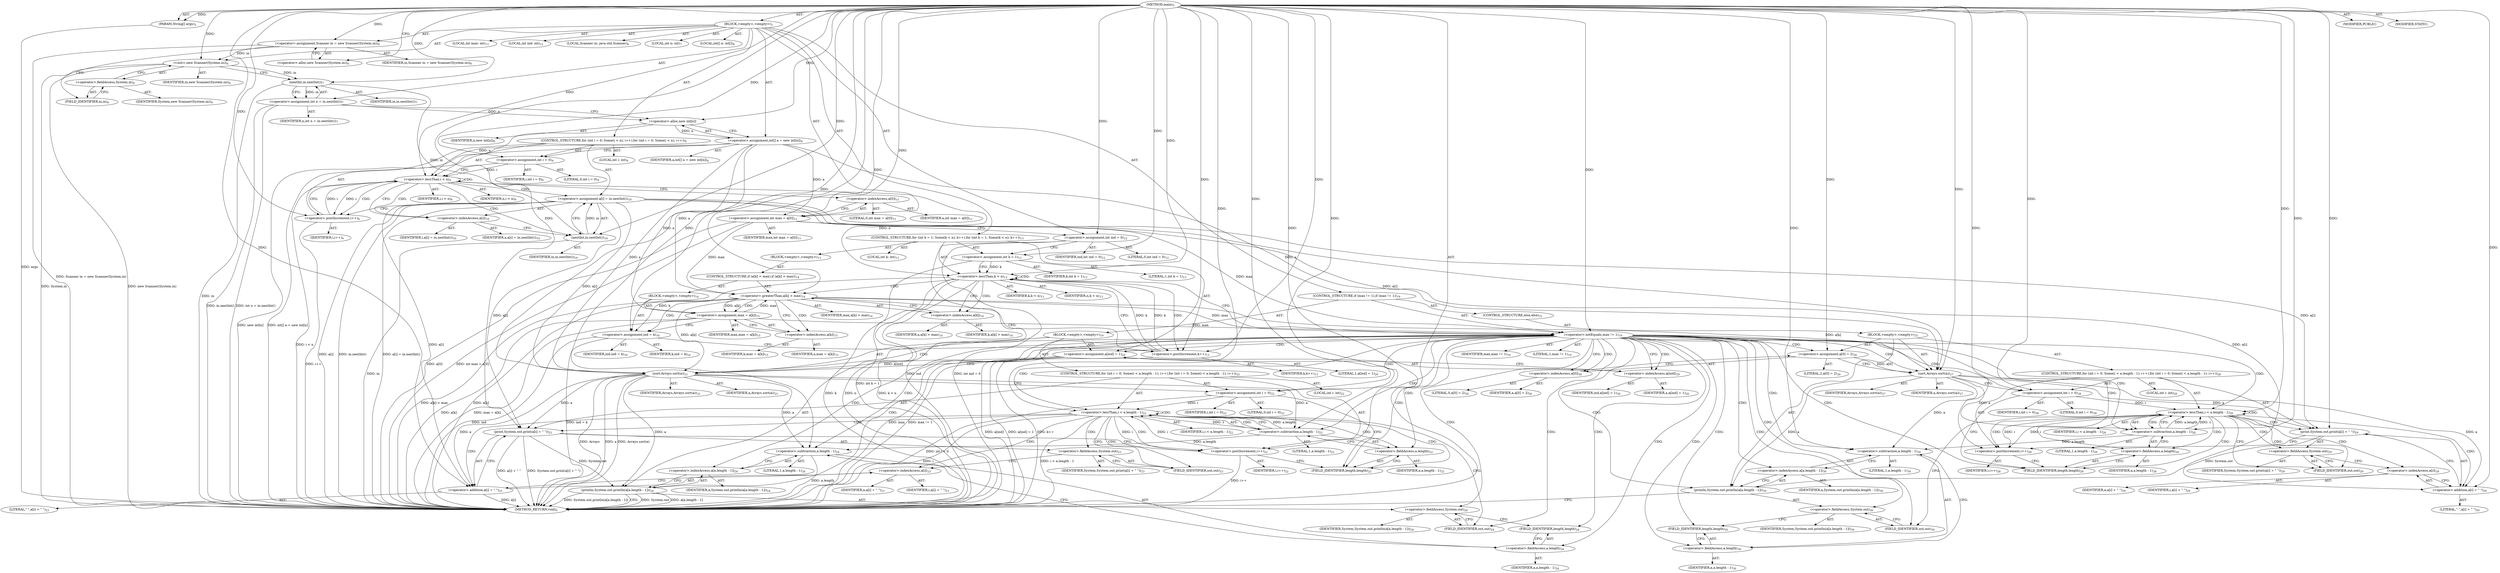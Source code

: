 digraph "main" {  
"19" [label = <(METHOD,main)<SUB>5</SUB>> ]
"20" [label = <(PARAM,String[] args)<SUB>5</SUB>> ]
"21" [label = <(BLOCK,&lt;empty&gt;,&lt;empty&gt;)<SUB>5</SUB>> ]
"4" [label = <(LOCAL,Scanner in: java.util.Scanner)<SUB>6</SUB>> ]
"22" [label = <(&lt;operator&gt;.assignment,Scanner in = new Scanner(System.in))<SUB>6</SUB>> ]
"23" [label = <(IDENTIFIER,in,Scanner in = new Scanner(System.in))<SUB>6</SUB>> ]
"24" [label = <(&lt;operator&gt;.alloc,new Scanner(System.in))<SUB>6</SUB>> ]
"25" [label = <(&lt;init&gt;,new Scanner(System.in))<SUB>6</SUB>> ]
"3" [label = <(IDENTIFIER,in,new Scanner(System.in))<SUB>6</SUB>> ]
"26" [label = <(&lt;operator&gt;.fieldAccess,System.in)<SUB>6</SUB>> ]
"27" [label = <(IDENTIFIER,System,new Scanner(System.in))<SUB>6</SUB>> ]
"28" [label = <(FIELD_IDENTIFIER,in,in)<SUB>6</SUB>> ]
"29" [label = <(LOCAL,int n: int)<SUB>7</SUB>> ]
"30" [label = <(&lt;operator&gt;.assignment,int n = in.nextInt())<SUB>7</SUB>> ]
"31" [label = <(IDENTIFIER,n,int n = in.nextInt())<SUB>7</SUB>> ]
"32" [label = <(nextInt,in.nextInt())<SUB>7</SUB>> ]
"33" [label = <(IDENTIFIER,in,in.nextInt())<SUB>7</SUB>> ]
"34" [label = <(LOCAL,int[] a: int[])<SUB>8</SUB>> ]
"35" [label = <(&lt;operator&gt;.assignment,int[] a = new int[n])<SUB>8</SUB>> ]
"36" [label = <(IDENTIFIER,a,int[] a = new int[n])<SUB>8</SUB>> ]
"37" [label = <(&lt;operator&gt;.alloc,new int[n])> ]
"38" [label = <(IDENTIFIER,n,new int[n])<SUB>8</SUB>> ]
"39" [label = <(CONTROL_STRUCTURE,for (int i = 0; Some(i &lt; n); i++),for (int i = 0; Some(i &lt; n); i++))<SUB>9</SUB>> ]
"40" [label = <(LOCAL,int i: int)<SUB>9</SUB>> ]
"41" [label = <(&lt;operator&gt;.assignment,int i = 0)<SUB>9</SUB>> ]
"42" [label = <(IDENTIFIER,i,int i = 0)<SUB>9</SUB>> ]
"43" [label = <(LITERAL,0,int i = 0)<SUB>9</SUB>> ]
"44" [label = <(&lt;operator&gt;.lessThan,i &lt; n)<SUB>9</SUB>> ]
"45" [label = <(IDENTIFIER,i,i &lt; n)<SUB>9</SUB>> ]
"46" [label = <(IDENTIFIER,n,i &lt; n)<SUB>9</SUB>> ]
"47" [label = <(&lt;operator&gt;.postIncrement,i++)<SUB>9</SUB>> ]
"48" [label = <(IDENTIFIER,i,i++)<SUB>9</SUB>> ]
"49" [label = <(&lt;operator&gt;.assignment,a[i] = in.nextInt())<SUB>10</SUB>> ]
"50" [label = <(&lt;operator&gt;.indexAccess,a[i])<SUB>10</SUB>> ]
"51" [label = <(IDENTIFIER,a,a[i] = in.nextInt())<SUB>10</SUB>> ]
"52" [label = <(IDENTIFIER,i,a[i] = in.nextInt())<SUB>10</SUB>> ]
"53" [label = <(nextInt,in.nextInt())<SUB>10</SUB>> ]
"54" [label = <(IDENTIFIER,in,in.nextInt())<SUB>10</SUB>> ]
"55" [label = <(LOCAL,int max: int)<SUB>11</SUB>> ]
"56" [label = <(&lt;operator&gt;.assignment,int max = a[0])<SUB>11</SUB>> ]
"57" [label = <(IDENTIFIER,max,int max = a[0])<SUB>11</SUB>> ]
"58" [label = <(&lt;operator&gt;.indexAccess,a[0])<SUB>11</SUB>> ]
"59" [label = <(IDENTIFIER,a,int max = a[0])<SUB>11</SUB>> ]
"60" [label = <(LITERAL,0,int max = a[0])<SUB>11</SUB>> ]
"61" [label = <(LOCAL,int ind: int)<SUB>12</SUB>> ]
"62" [label = <(&lt;operator&gt;.assignment,int ind = 0)<SUB>12</SUB>> ]
"63" [label = <(IDENTIFIER,ind,int ind = 0)<SUB>12</SUB>> ]
"64" [label = <(LITERAL,0,int ind = 0)<SUB>12</SUB>> ]
"65" [label = <(CONTROL_STRUCTURE,for (int k = 1; Some(k &lt; n); k++),for (int k = 1; Some(k &lt; n); k++))<SUB>13</SUB>> ]
"66" [label = <(LOCAL,int k: int)<SUB>13</SUB>> ]
"67" [label = <(&lt;operator&gt;.assignment,int k = 1)<SUB>13</SUB>> ]
"68" [label = <(IDENTIFIER,k,int k = 1)<SUB>13</SUB>> ]
"69" [label = <(LITERAL,1,int k = 1)<SUB>13</SUB>> ]
"70" [label = <(&lt;operator&gt;.lessThan,k &lt; n)<SUB>13</SUB>> ]
"71" [label = <(IDENTIFIER,k,k &lt; n)<SUB>13</SUB>> ]
"72" [label = <(IDENTIFIER,n,k &lt; n)<SUB>13</SUB>> ]
"73" [label = <(&lt;operator&gt;.postIncrement,k++)<SUB>13</SUB>> ]
"74" [label = <(IDENTIFIER,k,k++)<SUB>13</SUB>> ]
"75" [label = <(BLOCK,&lt;empty&gt;,&lt;empty&gt;)<SUB>13</SUB>> ]
"76" [label = <(CONTROL_STRUCTURE,if (a[k] &gt; max),if (a[k] &gt; max))<SUB>14</SUB>> ]
"77" [label = <(&lt;operator&gt;.greaterThan,a[k] &gt; max)<SUB>14</SUB>> ]
"78" [label = <(&lt;operator&gt;.indexAccess,a[k])<SUB>14</SUB>> ]
"79" [label = <(IDENTIFIER,a,a[k] &gt; max)<SUB>14</SUB>> ]
"80" [label = <(IDENTIFIER,k,a[k] &gt; max)<SUB>14</SUB>> ]
"81" [label = <(IDENTIFIER,max,a[k] &gt; max)<SUB>14</SUB>> ]
"82" [label = <(BLOCK,&lt;empty&gt;,&lt;empty&gt;)<SUB>14</SUB>> ]
"83" [label = <(&lt;operator&gt;.assignment,max = a[k])<SUB>15</SUB>> ]
"84" [label = <(IDENTIFIER,max,max = a[k])<SUB>15</SUB>> ]
"85" [label = <(&lt;operator&gt;.indexAccess,a[k])<SUB>15</SUB>> ]
"86" [label = <(IDENTIFIER,a,max = a[k])<SUB>15</SUB>> ]
"87" [label = <(IDENTIFIER,k,max = a[k])<SUB>15</SUB>> ]
"88" [label = <(&lt;operator&gt;.assignment,ind = k)<SUB>16</SUB>> ]
"89" [label = <(IDENTIFIER,ind,ind = k)<SUB>16</SUB>> ]
"90" [label = <(IDENTIFIER,k,ind = k)<SUB>16</SUB>> ]
"91" [label = <(CONTROL_STRUCTURE,if (max != 1),if (max != 1))<SUB>19</SUB>> ]
"92" [label = <(&lt;operator&gt;.notEquals,max != 1)<SUB>19</SUB>> ]
"93" [label = <(IDENTIFIER,max,max != 1)<SUB>19</SUB>> ]
"94" [label = <(LITERAL,1,max != 1)<SUB>19</SUB>> ]
"95" [label = <(BLOCK,&lt;empty&gt;,&lt;empty&gt;)<SUB>19</SUB>> ]
"96" [label = <(&lt;operator&gt;.assignment,a[ind] = 1)<SUB>20</SUB>> ]
"97" [label = <(&lt;operator&gt;.indexAccess,a[ind])<SUB>20</SUB>> ]
"98" [label = <(IDENTIFIER,a,a[ind] = 1)<SUB>20</SUB>> ]
"99" [label = <(IDENTIFIER,ind,a[ind] = 1)<SUB>20</SUB>> ]
"100" [label = <(LITERAL,1,a[ind] = 1)<SUB>20</SUB>> ]
"101" [label = <(sort,Arrays.sort(a))<SUB>21</SUB>> ]
"102" [label = <(IDENTIFIER,Arrays,Arrays.sort(a))<SUB>21</SUB>> ]
"103" [label = <(IDENTIFIER,a,Arrays.sort(a))<SUB>21</SUB>> ]
"104" [label = <(CONTROL_STRUCTURE,for (int i = 0; Some(i &lt; a.length - 1); i++),for (int i = 0; Some(i &lt; a.length - 1); i++))<SUB>22</SUB>> ]
"105" [label = <(LOCAL,int i: int)<SUB>22</SUB>> ]
"106" [label = <(&lt;operator&gt;.assignment,int i = 0)<SUB>22</SUB>> ]
"107" [label = <(IDENTIFIER,i,int i = 0)<SUB>22</SUB>> ]
"108" [label = <(LITERAL,0,int i = 0)<SUB>22</SUB>> ]
"109" [label = <(&lt;operator&gt;.lessThan,i &lt; a.length - 1)<SUB>22</SUB>> ]
"110" [label = <(IDENTIFIER,i,i &lt; a.length - 1)<SUB>22</SUB>> ]
"111" [label = <(&lt;operator&gt;.subtraction,a.length - 1)<SUB>22</SUB>> ]
"112" [label = <(&lt;operator&gt;.fieldAccess,a.length)<SUB>22</SUB>> ]
"113" [label = <(IDENTIFIER,a,a.length - 1)<SUB>22</SUB>> ]
"114" [label = <(FIELD_IDENTIFIER,length,length)<SUB>22</SUB>> ]
"115" [label = <(LITERAL,1,a.length - 1)<SUB>22</SUB>> ]
"116" [label = <(&lt;operator&gt;.postIncrement,i++)<SUB>22</SUB>> ]
"117" [label = <(IDENTIFIER,i,i++)<SUB>22</SUB>> ]
"118" [label = <(print,System.out.print(a[i] + &quot; &quot;))<SUB>23</SUB>> ]
"119" [label = <(&lt;operator&gt;.fieldAccess,System.out)<SUB>23</SUB>> ]
"120" [label = <(IDENTIFIER,System,System.out.print(a[i] + &quot; &quot;))<SUB>23</SUB>> ]
"121" [label = <(FIELD_IDENTIFIER,out,out)<SUB>23</SUB>> ]
"122" [label = <(&lt;operator&gt;.addition,a[i] + &quot; &quot;)<SUB>23</SUB>> ]
"123" [label = <(&lt;operator&gt;.indexAccess,a[i])<SUB>23</SUB>> ]
"124" [label = <(IDENTIFIER,a,a[i] + &quot; &quot;)<SUB>23</SUB>> ]
"125" [label = <(IDENTIFIER,i,a[i] + &quot; &quot;)<SUB>23</SUB>> ]
"126" [label = <(LITERAL,&quot; &quot;,a[i] + &quot; &quot;)<SUB>23</SUB>> ]
"127" [label = <(println,System.out.println(a[a.length - 1]))<SUB>24</SUB>> ]
"128" [label = <(&lt;operator&gt;.fieldAccess,System.out)<SUB>24</SUB>> ]
"129" [label = <(IDENTIFIER,System,System.out.println(a[a.length - 1]))<SUB>24</SUB>> ]
"130" [label = <(FIELD_IDENTIFIER,out,out)<SUB>24</SUB>> ]
"131" [label = <(&lt;operator&gt;.indexAccess,a[a.length - 1])<SUB>24</SUB>> ]
"132" [label = <(IDENTIFIER,a,System.out.println(a[a.length - 1]))<SUB>24</SUB>> ]
"133" [label = <(&lt;operator&gt;.subtraction,a.length - 1)<SUB>24</SUB>> ]
"134" [label = <(&lt;operator&gt;.fieldAccess,a.length)<SUB>24</SUB>> ]
"135" [label = <(IDENTIFIER,a,a.length - 1)<SUB>24</SUB>> ]
"136" [label = <(FIELD_IDENTIFIER,length,length)<SUB>24</SUB>> ]
"137" [label = <(LITERAL,1,a.length - 1)<SUB>24</SUB>> ]
"138" [label = <(CONTROL_STRUCTURE,else,else)<SUB>25</SUB>> ]
"139" [label = <(BLOCK,&lt;empty&gt;,&lt;empty&gt;)<SUB>25</SUB>> ]
"140" [label = <(&lt;operator&gt;.assignment,a[0] = 2)<SUB>26</SUB>> ]
"141" [label = <(&lt;operator&gt;.indexAccess,a[0])<SUB>26</SUB>> ]
"142" [label = <(IDENTIFIER,a,a[0] = 2)<SUB>26</SUB>> ]
"143" [label = <(LITERAL,0,a[0] = 2)<SUB>26</SUB>> ]
"144" [label = <(LITERAL,2,a[0] = 2)<SUB>26</SUB>> ]
"145" [label = <(sort,Arrays.sort(a))<SUB>27</SUB>> ]
"146" [label = <(IDENTIFIER,Arrays,Arrays.sort(a))<SUB>27</SUB>> ]
"147" [label = <(IDENTIFIER,a,Arrays.sort(a))<SUB>27</SUB>> ]
"148" [label = <(CONTROL_STRUCTURE,for (int i = 0; Some(i &lt; a.length - 1); i++),for (int i = 0; Some(i &lt; a.length - 1); i++))<SUB>28</SUB>> ]
"149" [label = <(LOCAL,int i: int)<SUB>28</SUB>> ]
"150" [label = <(&lt;operator&gt;.assignment,int i = 0)<SUB>28</SUB>> ]
"151" [label = <(IDENTIFIER,i,int i = 0)<SUB>28</SUB>> ]
"152" [label = <(LITERAL,0,int i = 0)<SUB>28</SUB>> ]
"153" [label = <(&lt;operator&gt;.lessThan,i &lt; a.length - 1)<SUB>28</SUB>> ]
"154" [label = <(IDENTIFIER,i,i &lt; a.length - 1)<SUB>28</SUB>> ]
"155" [label = <(&lt;operator&gt;.subtraction,a.length - 1)<SUB>28</SUB>> ]
"156" [label = <(&lt;operator&gt;.fieldAccess,a.length)<SUB>28</SUB>> ]
"157" [label = <(IDENTIFIER,a,a.length - 1)<SUB>28</SUB>> ]
"158" [label = <(FIELD_IDENTIFIER,length,length)<SUB>28</SUB>> ]
"159" [label = <(LITERAL,1,a.length - 1)<SUB>28</SUB>> ]
"160" [label = <(&lt;operator&gt;.postIncrement,i++)<SUB>28</SUB>> ]
"161" [label = <(IDENTIFIER,i,i++)<SUB>28</SUB>> ]
"162" [label = <(print,System.out.print(a[i] + &quot; &quot;))<SUB>29</SUB>> ]
"163" [label = <(&lt;operator&gt;.fieldAccess,System.out)<SUB>29</SUB>> ]
"164" [label = <(IDENTIFIER,System,System.out.print(a[i] + &quot; &quot;))<SUB>29</SUB>> ]
"165" [label = <(FIELD_IDENTIFIER,out,out)<SUB>29</SUB>> ]
"166" [label = <(&lt;operator&gt;.addition,a[i] + &quot; &quot;)<SUB>29</SUB>> ]
"167" [label = <(&lt;operator&gt;.indexAccess,a[i])<SUB>29</SUB>> ]
"168" [label = <(IDENTIFIER,a,a[i] + &quot; &quot;)<SUB>29</SUB>> ]
"169" [label = <(IDENTIFIER,i,a[i] + &quot; &quot;)<SUB>29</SUB>> ]
"170" [label = <(LITERAL,&quot; &quot;,a[i] + &quot; &quot;)<SUB>29</SUB>> ]
"171" [label = <(println,System.out.println(a[a.length - 1]))<SUB>30</SUB>> ]
"172" [label = <(&lt;operator&gt;.fieldAccess,System.out)<SUB>30</SUB>> ]
"173" [label = <(IDENTIFIER,System,System.out.println(a[a.length - 1]))<SUB>30</SUB>> ]
"174" [label = <(FIELD_IDENTIFIER,out,out)<SUB>30</SUB>> ]
"175" [label = <(&lt;operator&gt;.indexAccess,a[a.length - 1])<SUB>30</SUB>> ]
"176" [label = <(IDENTIFIER,a,System.out.println(a[a.length - 1]))<SUB>30</SUB>> ]
"177" [label = <(&lt;operator&gt;.subtraction,a.length - 1)<SUB>30</SUB>> ]
"178" [label = <(&lt;operator&gt;.fieldAccess,a.length)<SUB>30</SUB>> ]
"179" [label = <(IDENTIFIER,a,a.length - 1)<SUB>30</SUB>> ]
"180" [label = <(FIELD_IDENTIFIER,length,length)<SUB>30</SUB>> ]
"181" [label = <(LITERAL,1,a.length - 1)<SUB>30</SUB>> ]
"182" [label = <(MODIFIER,PUBLIC)> ]
"183" [label = <(MODIFIER,STATIC)> ]
"184" [label = <(METHOD_RETURN,void)<SUB>5</SUB>> ]
  "19" -> "20"  [ label = "AST: "] 
  "19" -> "21"  [ label = "AST: "] 
  "19" -> "182"  [ label = "AST: "] 
  "19" -> "183"  [ label = "AST: "] 
  "19" -> "184"  [ label = "AST: "] 
  "21" -> "4"  [ label = "AST: "] 
  "21" -> "22"  [ label = "AST: "] 
  "21" -> "25"  [ label = "AST: "] 
  "21" -> "29"  [ label = "AST: "] 
  "21" -> "30"  [ label = "AST: "] 
  "21" -> "34"  [ label = "AST: "] 
  "21" -> "35"  [ label = "AST: "] 
  "21" -> "39"  [ label = "AST: "] 
  "21" -> "55"  [ label = "AST: "] 
  "21" -> "56"  [ label = "AST: "] 
  "21" -> "61"  [ label = "AST: "] 
  "21" -> "62"  [ label = "AST: "] 
  "21" -> "65"  [ label = "AST: "] 
  "21" -> "91"  [ label = "AST: "] 
  "22" -> "23"  [ label = "AST: "] 
  "22" -> "24"  [ label = "AST: "] 
  "25" -> "3"  [ label = "AST: "] 
  "25" -> "26"  [ label = "AST: "] 
  "26" -> "27"  [ label = "AST: "] 
  "26" -> "28"  [ label = "AST: "] 
  "30" -> "31"  [ label = "AST: "] 
  "30" -> "32"  [ label = "AST: "] 
  "32" -> "33"  [ label = "AST: "] 
  "35" -> "36"  [ label = "AST: "] 
  "35" -> "37"  [ label = "AST: "] 
  "37" -> "38"  [ label = "AST: "] 
  "39" -> "40"  [ label = "AST: "] 
  "39" -> "41"  [ label = "AST: "] 
  "39" -> "44"  [ label = "AST: "] 
  "39" -> "47"  [ label = "AST: "] 
  "39" -> "49"  [ label = "AST: "] 
  "41" -> "42"  [ label = "AST: "] 
  "41" -> "43"  [ label = "AST: "] 
  "44" -> "45"  [ label = "AST: "] 
  "44" -> "46"  [ label = "AST: "] 
  "47" -> "48"  [ label = "AST: "] 
  "49" -> "50"  [ label = "AST: "] 
  "49" -> "53"  [ label = "AST: "] 
  "50" -> "51"  [ label = "AST: "] 
  "50" -> "52"  [ label = "AST: "] 
  "53" -> "54"  [ label = "AST: "] 
  "56" -> "57"  [ label = "AST: "] 
  "56" -> "58"  [ label = "AST: "] 
  "58" -> "59"  [ label = "AST: "] 
  "58" -> "60"  [ label = "AST: "] 
  "62" -> "63"  [ label = "AST: "] 
  "62" -> "64"  [ label = "AST: "] 
  "65" -> "66"  [ label = "AST: "] 
  "65" -> "67"  [ label = "AST: "] 
  "65" -> "70"  [ label = "AST: "] 
  "65" -> "73"  [ label = "AST: "] 
  "65" -> "75"  [ label = "AST: "] 
  "67" -> "68"  [ label = "AST: "] 
  "67" -> "69"  [ label = "AST: "] 
  "70" -> "71"  [ label = "AST: "] 
  "70" -> "72"  [ label = "AST: "] 
  "73" -> "74"  [ label = "AST: "] 
  "75" -> "76"  [ label = "AST: "] 
  "76" -> "77"  [ label = "AST: "] 
  "76" -> "82"  [ label = "AST: "] 
  "77" -> "78"  [ label = "AST: "] 
  "77" -> "81"  [ label = "AST: "] 
  "78" -> "79"  [ label = "AST: "] 
  "78" -> "80"  [ label = "AST: "] 
  "82" -> "83"  [ label = "AST: "] 
  "82" -> "88"  [ label = "AST: "] 
  "83" -> "84"  [ label = "AST: "] 
  "83" -> "85"  [ label = "AST: "] 
  "85" -> "86"  [ label = "AST: "] 
  "85" -> "87"  [ label = "AST: "] 
  "88" -> "89"  [ label = "AST: "] 
  "88" -> "90"  [ label = "AST: "] 
  "91" -> "92"  [ label = "AST: "] 
  "91" -> "95"  [ label = "AST: "] 
  "91" -> "138"  [ label = "AST: "] 
  "92" -> "93"  [ label = "AST: "] 
  "92" -> "94"  [ label = "AST: "] 
  "95" -> "96"  [ label = "AST: "] 
  "95" -> "101"  [ label = "AST: "] 
  "95" -> "104"  [ label = "AST: "] 
  "95" -> "127"  [ label = "AST: "] 
  "96" -> "97"  [ label = "AST: "] 
  "96" -> "100"  [ label = "AST: "] 
  "97" -> "98"  [ label = "AST: "] 
  "97" -> "99"  [ label = "AST: "] 
  "101" -> "102"  [ label = "AST: "] 
  "101" -> "103"  [ label = "AST: "] 
  "104" -> "105"  [ label = "AST: "] 
  "104" -> "106"  [ label = "AST: "] 
  "104" -> "109"  [ label = "AST: "] 
  "104" -> "116"  [ label = "AST: "] 
  "104" -> "118"  [ label = "AST: "] 
  "106" -> "107"  [ label = "AST: "] 
  "106" -> "108"  [ label = "AST: "] 
  "109" -> "110"  [ label = "AST: "] 
  "109" -> "111"  [ label = "AST: "] 
  "111" -> "112"  [ label = "AST: "] 
  "111" -> "115"  [ label = "AST: "] 
  "112" -> "113"  [ label = "AST: "] 
  "112" -> "114"  [ label = "AST: "] 
  "116" -> "117"  [ label = "AST: "] 
  "118" -> "119"  [ label = "AST: "] 
  "118" -> "122"  [ label = "AST: "] 
  "119" -> "120"  [ label = "AST: "] 
  "119" -> "121"  [ label = "AST: "] 
  "122" -> "123"  [ label = "AST: "] 
  "122" -> "126"  [ label = "AST: "] 
  "123" -> "124"  [ label = "AST: "] 
  "123" -> "125"  [ label = "AST: "] 
  "127" -> "128"  [ label = "AST: "] 
  "127" -> "131"  [ label = "AST: "] 
  "128" -> "129"  [ label = "AST: "] 
  "128" -> "130"  [ label = "AST: "] 
  "131" -> "132"  [ label = "AST: "] 
  "131" -> "133"  [ label = "AST: "] 
  "133" -> "134"  [ label = "AST: "] 
  "133" -> "137"  [ label = "AST: "] 
  "134" -> "135"  [ label = "AST: "] 
  "134" -> "136"  [ label = "AST: "] 
  "138" -> "139"  [ label = "AST: "] 
  "139" -> "140"  [ label = "AST: "] 
  "139" -> "145"  [ label = "AST: "] 
  "139" -> "148"  [ label = "AST: "] 
  "139" -> "171"  [ label = "AST: "] 
  "140" -> "141"  [ label = "AST: "] 
  "140" -> "144"  [ label = "AST: "] 
  "141" -> "142"  [ label = "AST: "] 
  "141" -> "143"  [ label = "AST: "] 
  "145" -> "146"  [ label = "AST: "] 
  "145" -> "147"  [ label = "AST: "] 
  "148" -> "149"  [ label = "AST: "] 
  "148" -> "150"  [ label = "AST: "] 
  "148" -> "153"  [ label = "AST: "] 
  "148" -> "160"  [ label = "AST: "] 
  "148" -> "162"  [ label = "AST: "] 
  "150" -> "151"  [ label = "AST: "] 
  "150" -> "152"  [ label = "AST: "] 
  "153" -> "154"  [ label = "AST: "] 
  "153" -> "155"  [ label = "AST: "] 
  "155" -> "156"  [ label = "AST: "] 
  "155" -> "159"  [ label = "AST: "] 
  "156" -> "157"  [ label = "AST: "] 
  "156" -> "158"  [ label = "AST: "] 
  "160" -> "161"  [ label = "AST: "] 
  "162" -> "163"  [ label = "AST: "] 
  "162" -> "166"  [ label = "AST: "] 
  "163" -> "164"  [ label = "AST: "] 
  "163" -> "165"  [ label = "AST: "] 
  "166" -> "167"  [ label = "AST: "] 
  "166" -> "170"  [ label = "AST: "] 
  "167" -> "168"  [ label = "AST: "] 
  "167" -> "169"  [ label = "AST: "] 
  "171" -> "172"  [ label = "AST: "] 
  "171" -> "175"  [ label = "AST: "] 
  "172" -> "173"  [ label = "AST: "] 
  "172" -> "174"  [ label = "AST: "] 
  "175" -> "176"  [ label = "AST: "] 
  "175" -> "177"  [ label = "AST: "] 
  "177" -> "178"  [ label = "AST: "] 
  "177" -> "181"  [ label = "AST: "] 
  "178" -> "179"  [ label = "AST: "] 
  "178" -> "180"  [ label = "AST: "] 
  "22" -> "28"  [ label = "CFG: "] 
  "25" -> "32"  [ label = "CFG: "] 
  "30" -> "37"  [ label = "CFG: "] 
  "35" -> "41"  [ label = "CFG: "] 
  "56" -> "62"  [ label = "CFG: "] 
  "62" -> "67"  [ label = "CFG: "] 
  "24" -> "22"  [ label = "CFG: "] 
  "26" -> "25"  [ label = "CFG: "] 
  "32" -> "30"  [ label = "CFG: "] 
  "37" -> "35"  [ label = "CFG: "] 
  "41" -> "44"  [ label = "CFG: "] 
  "44" -> "50"  [ label = "CFG: "] 
  "44" -> "58"  [ label = "CFG: "] 
  "47" -> "44"  [ label = "CFG: "] 
  "49" -> "47"  [ label = "CFG: "] 
  "58" -> "56"  [ label = "CFG: "] 
  "67" -> "70"  [ label = "CFG: "] 
  "70" -> "78"  [ label = "CFG: "] 
  "70" -> "92"  [ label = "CFG: "] 
  "73" -> "70"  [ label = "CFG: "] 
  "92" -> "97"  [ label = "CFG: "] 
  "92" -> "141"  [ label = "CFG: "] 
  "28" -> "26"  [ label = "CFG: "] 
  "50" -> "53"  [ label = "CFG: "] 
  "53" -> "49"  [ label = "CFG: "] 
  "96" -> "101"  [ label = "CFG: "] 
  "101" -> "106"  [ label = "CFG: "] 
  "127" -> "184"  [ label = "CFG: "] 
  "77" -> "85"  [ label = "CFG: "] 
  "77" -> "73"  [ label = "CFG: "] 
  "97" -> "96"  [ label = "CFG: "] 
  "106" -> "114"  [ label = "CFG: "] 
  "109" -> "121"  [ label = "CFG: "] 
  "109" -> "130"  [ label = "CFG: "] 
  "116" -> "114"  [ label = "CFG: "] 
  "118" -> "116"  [ label = "CFG: "] 
  "128" -> "136"  [ label = "CFG: "] 
  "131" -> "127"  [ label = "CFG: "] 
  "140" -> "145"  [ label = "CFG: "] 
  "145" -> "150"  [ label = "CFG: "] 
  "171" -> "184"  [ label = "CFG: "] 
  "78" -> "77"  [ label = "CFG: "] 
  "83" -> "88"  [ label = "CFG: "] 
  "88" -> "73"  [ label = "CFG: "] 
  "111" -> "109"  [ label = "CFG: "] 
  "119" -> "123"  [ label = "CFG: "] 
  "122" -> "118"  [ label = "CFG: "] 
  "130" -> "128"  [ label = "CFG: "] 
  "133" -> "131"  [ label = "CFG: "] 
  "141" -> "140"  [ label = "CFG: "] 
  "150" -> "158"  [ label = "CFG: "] 
  "153" -> "165"  [ label = "CFG: "] 
  "153" -> "174"  [ label = "CFG: "] 
  "160" -> "158"  [ label = "CFG: "] 
  "162" -> "160"  [ label = "CFG: "] 
  "172" -> "180"  [ label = "CFG: "] 
  "175" -> "171"  [ label = "CFG: "] 
  "85" -> "83"  [ label = "CFG: "] 
  "112" -> "111"  [ label = "CFG: "] 
  "121" -> "119"  [ label = "CFG: "] 
  "123" -> "122"  [ label = "CFG: "] 
  "134" -> "133"  [ label = "CFG: "] 
  "155" -> "153"  [ label = "CFG: "] 
  "163" -> "167"  [ label = "CFG: "] 
  "166" -> "162"  [ label = "CFG: "] 
  "174" -> "172"  [ label = "CFG: "] 
  "177" -> "175"  [ label = "CFG: "] 
  "114" -> "112"  [ label = "CFG: "] 
  "136" -> "134"  [ label = "CFG: "] 
  "156" -> "155"  [ label = "CFG: "] 
  "165" -> "163"  [ label = "CFG: "] 
  "167" -> "166"  [ label = "CFG: "] 
  "178" -> "177"  [ label = "CFG: "] 
  "158" -> "156"  [ label = "CFG: "] 
  "180" -> "178"  [ label = "CFG: "] 
  "19" -> "24"  [ label = "CFG: "] 
  "20" -> "184"  [ label = "DDG: args"] 
  "22" -> "184"  [ label = "DDG: Scanner in = new Scanner(System.in)"] 
  "25" -> "184"  [ label = "DDG: System.in"] 
  "25" -> "184"  [ label = "DDG: new Scanner(System.in)"] 
  "32" -> "184"  [ label = "DDG: in"] 
  "30" -> "184"  [ label = "DDG: in.nextInt()"] 
  "30" -> "184"  [ label = "DDG: int n = in.nextInt()"] 
  "35" -> "184"  [ label = "DDG: new int[n]"] 
  "35" -> "184"  [ label = "DDG: int[] a = new int[n]"] 
  "44" -> "184"  [ label = "DDG: i &lt; n"] 
  "56" -> "184"  [ label = "DDG: a[0]"] 
  "56" -> "184"  [ label = "DDG: int max = a[0]"] 
  "62" -> "184"  [ label = "DDG: ind"] 
  "62" -> "184"  [ label = "DDG: int ind = 0"] 
  "67" -> "184"  [ label = "DDG: int k = 1"] 
  "70" -> "184"  [ label = "DDG: k"] 
  "70" -> "184"  [ label = "DDG: n"] 
  "70" -> "184"  [ label = "DDG: k &lt; n"] 
  "92" -> "184"  [ label = "DDG: max"] 
  "92" -> "184"  [ label = "DDG: max != 1"] 
  "96" -> "184"  [ label = "DDG: a[ind]"] 
  "96" -> "184"  [ label = "DDG: a[ind] = 1"] 
  "101" -> "184"  [ label = "DDG: Arrays"] 
  "101" -> "184"  [ label = "DDG: a"] 
  "101" -> "184"  [ label = "DDG: Arrays.sort(a)"] 
  "106" -> "184"  [ label = "DDG: int i = 0"] 
  "109" -> "184"  [ label = "DDG: i"] 
  "109" -> "184"  [ label = "DDG: i &lt; a.length - 1"] 
  "127" -> "184"  [ label = "DDG: System.out"] 
  "133" -> "184"  [ label = "DDG: a.length"] 
  "127" -> "184"  [ label = "DDG: a[a.length - 1]"] 
  "127" -> "184"  [ label = "DDG: System.out.println(a[a.length - 1])"] 
  "122" -> "184"  [ label = "DDG: a[i]"] 
  "118" -> "184"  [ label = "DDG: a[i] + &quot; &quot;"] 
  "118" -> "184"  [ label = "DDG: System.out.print(a[i] + &quot; &quot;)"] 
  "116" -> "184"  [ label = "DDG: i++"] 
  "77" -> "184"  [ label = "DDG: a[k]"] 
  "77" -> "184"  [ label = "DDG: a[k] &gt; max"] 
  "83" -> "184"  [ label = "DDG: a[k]"] 
  "83" -> "184"  [ label = "DDG: max = a[k]"] 
  "88" -> "184"  [ label = "DDG: ind"] 
  "88" -> "184"  [ label = "DDG: ind = k"] 
  "73" -> "184"  [ label = "DDG: k++"] 
  "49" -> "184"  [ label = "DDG: a[i]"] 
  "53" -> "184"  [ label = "DDG: in"] 
  "49" -> "184"  [ label = "DDG: in.nextInt()"] 
  "49" -> "184"  [ label = "DDG: a[i] = in.nextInt()"] 
  "47" -> "184"  [ label = "DDG: i++"] 
  "19" -> "20"  [ label = "DDG: "] 
  "19" -> "22"  [ label = "DDG: "] 
  "32" -> "30"  [ label = "DDG: in"] 
  "37" -> "35"  [ label = "DDG: n"] 
  "35" -> "56"  [ label = "DDG: a"] 
  "19" -> "62"  [ label = "DDG: "] 
  "22" -> "25"  [ label = "DDG: in"] 
  "19" -> "25"  [ label = "DDG: "] 
  "19" -> "41"  [ label = "DDG: "] 
  "53" -> "49"  [ label = "DDG: in"] 
  "19" -> "67"  [ label = "DDG: "] 
  "25" -> "32"  [ label = "DDG: in"] 
  "19" -> "32"  [ label = "DDG: "] 
  "30" -> "37"  [ label = "DDG: n"] 
  "19" -> "37"  [ label = "DDG: "] 
  "41" -> "44"  [ label = "DDG: i"] 
  "47" -> "44"  [ label = "DDG: i"] 
  "19" -> "44"  [ label = "DDG: "] 
  "37" -> "44"  [ label = "DDG: n"] 
  "44" -> "47"  [ label = "DDG: i"] 
  "19" -> "47"  [ label = "DDG: "] 
  "67" -> "70"  [ label = "DDG: k"] 
  "73" -> "70"  [ label = "DDG: k"] 
  "19" -> "70"  [ label = "DDG: "] 
  "44" -> "70"  [ label = "DDG: n"] 
  "70" -> "73"  [ label = "DDG: k"] 
  "19" -> "73"  [ label = "DDG: "] 
  "56" -> "92"  [ label = "DDG: max"] 
  "77" -> "92"  [ label = "DDG: max"] 
  "83" -> "92"  [ label = "DDG: max"] 
  "19" -> "92"  [ label = "DDG: "] 
  "19" -> "96"  [ label = "DDG: "] 
  "32" -> "53"  [ label = "DDG: in"] 
  "19" -> "53"  [ label = "DDG: "] 
  "19" -> "101"  [ label = "DDG: "] 
  "35" -> "101"  [ label = "DDG: a"] 
  "96" -> "101"  [ label = "DDG: a[ind]"] 
  "77" -> "101"  [ label = "DDG: a[k]"] 
  "49" -> "101"  [ label = "DDG: a[i]"] 
  "19" -> "106"  [ label = "DDG: "] 
  "118" -> "127"  [ label = "DDG: System.out"] 
  "101" -> "127"  [ label = "DDG: a"] 
  "19" -> "140"  [ label = "DDG: "] 
  "35" -> "77"  [ label = "DDG: a"] 
  "56" -> "77"  [ label = "DDG: max"] 
  "83" -> "77"  [ label = "DDG: max"] 
  "19" -> "77"  [ label = "DDG: "] 
  "35" -> "83"  [ label = "DDG: a"] 
  "77" -> "83"  [ label = "DDG: a[k]"] 
  "70" -> "88"  [ label = "DDG: k"] 
  "19" -> "88"  [ label = "DDG: "] 
  "106" -> "109"  [ label = "DDG: i"] 
  "116" -> "109"  [ label = "DDG: i"] 
  "19" -> "109"  [ label = "DDG: "] 
  "111" -> "109"  [ label = "DDG: a.length"] 
  "111" -> "109"  [ label = "DDG: 1"] 
  "109" -> "116"  [ label = "DDG: i"] 
  "19" -> "116"  [ label = "DDG: "] 
  "101" -> "118"  [ label = "DDG: a"] 
  "49" -> "118"  [ label = "DDG: a[i]"] 
  "19" -> "118"  [ label = "DDG: "] 
  "19" -> "145"  [ label = "DDG: "] 
  "35" -> "145"  [ label = "DDG: a"] 
  "140" -> "145"  [ label = "DDG: a[0]"] 
  "77" -> "145"  [ label = "DDG: a[k]"] 
  "49" -> "145"  [ label = "DDG: a[i]"] 
  "19" -> "150"  [ label = "DDG: "] 
  "162" -> "171"  [ label = "DDG: System.out"] 
  "145" -> "171"  [ label = "DDG: a"] 
  "101" -> "111"  [ label = "DDG: a"] 
  "19" -> "111"  [ label = "DDG: "] 
  "101" -> "122"  [ label = "DDG: a"] 
  "49" -> "122"  [ label = "DDG: a[i]"] 
  "19" -> "122"  [ label = "DDG: "] 
  "101" -> "133"  [ label = "DDG: a"] 
  "111" -> "133"  [ label = "DDG: a.length"] 
  "19" -> "133"  [ label = "DDG: "] 
  "150" -> "153"  [ label = "DDG: i"] 
  "160" -> "153"  [ label = "DDG: i"] 
  "19" -> "153"  [ label = "DDG: "] 
  "155" -> "153"  [ label = "DDG: a.length"] 
  "155" -> "153"  [ label = "DDG: 1"] 
  "153" -> "160"  [ label = "DDG: i"] 
  "19" -> "160"  [ label = "DDG: "] 
  "145" -> "162"  [ label = "DDG: a"] 
  "49" -> "162"  [ label = "DDG: a[i]"] 
  "19" -> "162"  [ label = "DDG: "] 
  "145" -> "155"  [ label = "DDG: a"] 
  "19" -> "155"  [ label = "DDG: "] 
  "145" -> "166"  [ label = "DDG: a"] 
  "49" -> "166"  [ label = "DDG: a[i]"] 
  "19" -> "166"  [ label = "DDG: "] 
  "145" -> "177"  [ label = "DDG: a"] 
  "155" -> "177"  [ label = "DDG: a.length"] 
  "19" -> "177"  [ label = "DDG: "] 
  "44" -> "50"  [ label = "CDG: "] 
  "44" -> "44"  [ label = "CDG: "] 
  "44" -> "47"  [ label = "CDG: "] 
  "44" -> "49"  [ label = "CDG: "] 
  "44" -> "53"  [ label = "CDG: "] 
  "70" -> "73"  [ label = "CDG: "] 
  "70" -> "77"  [ label = "CDG: "] 
  "70" -> "70"  [ label = "CDG: "] 
  "70" -> "78"  [ label = "CDG: "] 
  "92" -> "96"  [ label = "CDG: "] 
  "92" -> "136"  [ label = "CDG: "] 
  "92" -> "145"  [ label = "CDG: "] 
  "92" -> "128"  [ label = "CDG: "] 
  "92" -> "114"  [ label = "CDG: "] 
  "92" -> "131"  [ label = "CDG: "] 
  "92" -> "178"  [ label = "CDG: "] 
  "92" -> "150"  [ label = "CDG: "] 
  "92" -> "153"  [ label = "CDG: "] 
  "92" -> "97"  [ label = "CDG: "] 
  "92" -> "112"  [ label = "CDG: "] 
  "92" -> "134"  [ label = "CDG: "] 
  "92" -> "101"  [ label = "CDG: "] 
  "92" -> "130"  [ label = "CDG: "] 
  "92" -> "174"  [ label = "CDG: "] 
  "92" -> "127"  [ label = "CDG: "] 
  "92" -> "155"  [ label = "CDG: "] 
  "92" -> "180"  [ label = "CDG: "] 
  "92" -> "158"  [ label = "CDG: "] 
  "92" -> "111"  [ label = "CDG: "] 
  "92" -> "171"  [ label = "CDG: "] 
  "92" -> "141"  [ label = "CDG: "] 
  "92" -> "106"  [ label = "CDG: "] 
  "92" -> "140"  [ label = "CDG: "] 
  "92" -> "177"  [ label = "CDG: "] 
  "92" -> "175"  [ label = "CDG: "] 
  "92" -> "156"  [ label = "CDG: "] 
  "92" -> "109"  [ label = "CDG: "] 
  "92" -> "133"  [ label = "CDG: "] 
  "92" -> "172"  [ label = "CDG: "] 
  "77" -> "85"  [ label = "CDG: "] 
  "77" -> "88"  [ label = "CDG: "] 
  "77" -> "83"  [ label = "CDG: "] 
  "109" -> "114"  [ label = "CDG: "] 
  "109" -> "119"  [ label = "CDG: "] 
  "109" -> "121"  [ label = "CDG: "] 
  "109" -> "112"  [ label = "CDG: "] 
  "109" -> "118"  [ label = "CDG: "] 
  "109" -> "111"  [ label = "CDG: "] 
  "109" -> "116"  [ label = "CDG: "] 
  "109" -> "122"  [ label = "CDG: "] 
  "109" -> "123"  [ label = "CDG: "] 
  "109" -> "109"  [ label = "CDG: "] 
  "153" -> "167"  [ label = "CDG: "] 
  "153" -> "163"  [ label = "CDG: "] 
  "153" -> "162"  [ label = "CDG: "] 
  "153" -> "153"  [ label = "CDG: "] 
  "153" -> "155"  [ label = "CDG: "] 
  "153" -> "158"  [ label = "CDG: "] 
  "153" -> "160"  [ label = "CDG: "] 
  "153" -> "166"  [ label = "CDG: "] 
  "153" -> "165"  [ label = "CDG: "] 
  "153" -> "156"  [ label = "CDG: "] 
}
